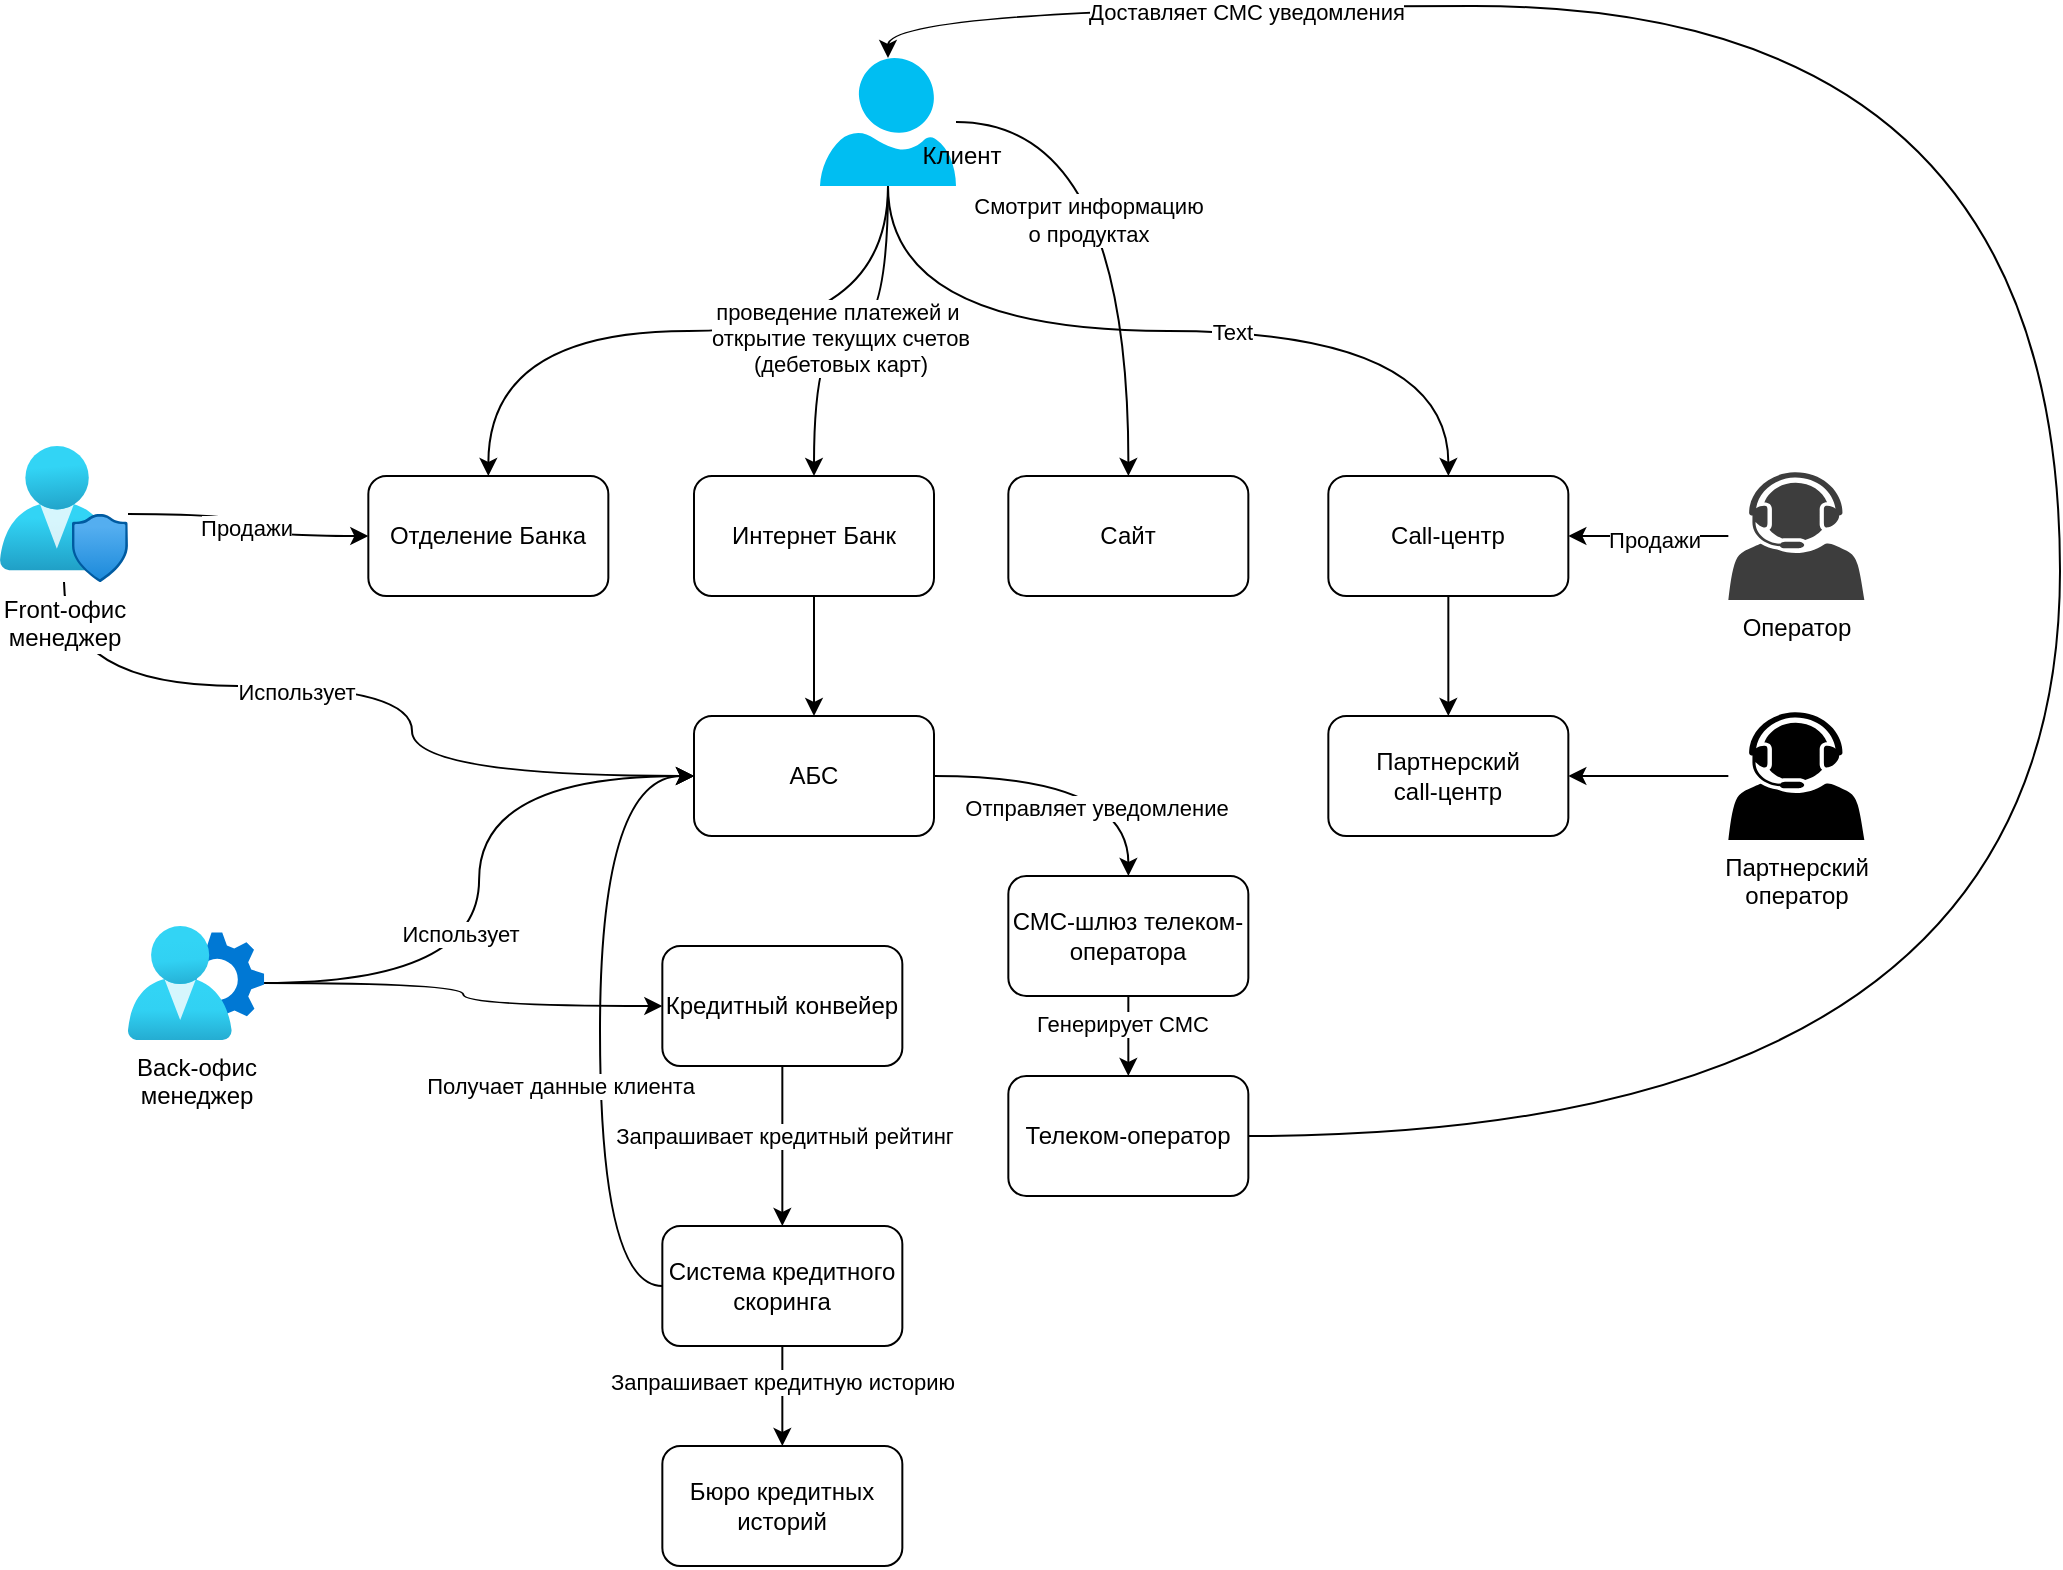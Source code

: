 <mxfile version="28.2.7">
  <diagram name="Страница — 1" id="He2bBPwvxc9e8OjCsoPq">
    <mxGraphModel dx="1640" dy="2317" grid="1" gridSize="10" guides="1" tooltips="1" connect="1" arrows="1" fold="1" page="1" pageScale="1" pageWidth="827" pageHeight="1169" math="0" shadow="0">
      <root>
        <mxCell id="0" />
        <mxCell id="1" parent="0" />
        <mxCell id="VGWo0hKG60Rn5SVnvmqa-2" value="Отделение Банка" style="rounded=1;whiteSpace=wrap;html=1;" vertex="1" parent="1">
          <mxGeometry x="264.17" y="215" width="120" height="60" as="geometry" />
        </mxCell>
        <mxCell id="VGWo0hKG60Rn5SVnvmqa-3" style="edgeStyle=orthogonalEdgeStyle;rounded=0;orthogonalLoop=1;jettySize=auto;html=1;" edge="1" parent="1" source="VGWo0hKG60Rn5SVnvmqa-4" target="VGWo0hKG60Rn5SVnvmqa-10">
          <mxGeometry relative="1" as="geometry" />
        </mxCell>
        <mxCell id="VGWo0hKG60Rn5SVnvmqa-4" value="Интернет Банк" style="rounded=1;whiteSpace=wrap;html=1;" vertex="1" parent="1">
          <mxGeometry x="427" y="215" width="120" height="60" as="geometry" />
        </mxCell>
        <mxCell id="VGWo0hKG60Rn5SVnvmqa-6" value="Сайт" style="rounded=1;whiteSpace=wrap;html=1;" vertex="1" parent="1">
          <mxGeometry x="584.17" y="215" width="120" height="60" as="geometry" />
        </mxCell>
        <mxCell id="VGWo0hKG60Rn5SVnvmqa-7" style="edgeStyle=orthogonalEdgeStyle;rounded=0;orthogonalLoop=1;jettySize=auto;html=1;entryX=0.5;entryY=0;entryDx=0;entryDy=0;" edge="1" parent="1" source="VGWo0hKG60Rn5SVnvmqa-8" target="VGWo0hKG60Rn5SVnvmqa-11">
          <mxGeometry relative="1" as="geometry" />
        </mxCell>
        <mxCell id="VGWo0hKG60Rn5SVnvmqa-8" value="Call-центр" style="rounded=1;whiteSpace=wrap;html=1;" vertex="1" parent="1">
          <mxGeometry x="744.17" y="215" width="120" height="60" as="geometry" />
        </mxCell>
        <mxCell id="VGWo0hKG60Rn5SVnvmqa-9" style="edgeStyle=orthogonalEdgeStyle;rounded=0;orthogonalLoop=1;jettySize=auto;html=1;curved=1;" edge="1" parent="1" source="VGWo0hKG60Rn5SVnvmqa-10" target="VGWo0hKG60Rn5SVnvmqa-13">
          <mxGeometry relative="1" as="geometry" />
        </mxCell>
        <mxCell id="VGWo0hKG60Rn5SVnvmqa-43" value="Отправляет уведомление" style="edgeLabel;html=1;align=center;verticalAlign=middle;resizable=0;points=[];" vertex="1" connectable="0" parent="VGWo0hKG60Rn5SVnvmqa-9">
          <mxGeometry x="0.101" y="-16" relative="1" as="geometry">
            <mxPoint as="offset" />
          </mxGeometry>
        </mxCell>
        <mxCell id="VGWo0hKG60Rn5SVnvmqa-10" value="АБС" style="rounded=1;whiteSpace=wrap;html=1;" vertex="1" parent="1">
          <mxGeometry x="427" y="335" width="120" height="60" as="geometry" />
        </mxCell>
        <mxCell id="VGWo0hKG60Rn5SVnvmqa-11" value="Партнерский&lt;div&gt;call-центр&lt;/div&gt;" style="rounded=1;whiteSpace=wrap;html=1;" vertex="1" parent="1">
          <mxGeometry x="744.17" y="335" width="120" height="60" as="geometry" />
        </mxCell>
        <mxCell id="VGWo0hKG60Rn5SVnvmqa-12" style="edgeStyle=orthogonalEdgeStyle;rounded=0;orthogonalLoop=1;jettySize=auto;html=1;entryX=0.5;entryY=0;entryDx=0;entryDy=0;" edge="1" parent="1" source="VGWo0hKG60Rn5SVnvmqa-13" target="VGWo0hKG60Rn5SVnvmqa-14">
          <mxGeometry relative="1" as="geometry" />
        </mxCell>
        <mxCell id="VGWo0hKG60Rn5SVnvmqa-44" value="Генерирует СМС" style="edgeLabel;html=1;align=center;verticalAlign=middle;resizable=0;points=[];" vertex="1" connectable="0" parent="VGWo0hKG60Rn5SVnvmqa-12">
          <mxGeometry x="-0.31" y="-3" relative="1" as="geometry">
            <mxPoint as="offset" />
          </mxGeometry>
        </mxCell>
        <mxCell id="VGWo0hKG60Rn5SVnvmqa-13" value="СМС-шлюз телеком-оператора" style="rounded=1;whiteSpace=wrap;html=1;" vertex="1" parent="1">
          <mxGeometry x="584.17" y="415" width="120" height="60" as="geometry" />
        </mxCell>
        <mxCell id="VGWo0hKG60Rn5SVnvmqa-14" value="Телеком-оператор" style="rounded=1;whiteSpace=wrap;html=1;" vertex="1" parent="1">
          <mxGeometry x="584.17" y="515" width="120" height="60" as="geometry" />
        </mxCell>
        <mxCell id="VGWo0hKG60Rn5SVnvmqa-15" style="edgeStyle=orthogonalEdgeStyle;rounded=0;orthogonalLoop=1;jettySize=auto;html=1;entryX=0.5;entryY=0;entryDx=0;entryDy=0;exitX=0.5;exitY=1;exitDx=0;exitDy=0;exitPerimeter=0;curved=1;" edge="1" parent="1" source="VGWo0hKG60Rn5SVnvmqa-19" target="VGWo0hKG60Rn5SVnvmqa-2">
          <mxGeometry relative="1" as="geometry" />
        </mxCell>
        <mxCell id="VGWo0hKG60Rn5SVnvmqa-16" style="edgeStyle=orthogonalEdgeStyle;rounded=0;orthogonalLoop=1;jettySize=auto;html=1;entryX=0.5;entryY=0;entryDx=0;entryDy=0;curved=1;" edge="1" parent="1" source="VGWo0hKG60Rn5SVnvmqa-19" target="VGWo0hKG60Rn5SVnvmqa-4">
          <mxGeometry relative="1" as="geometry" />
        </mxCell>
        <mxCell id="VGWo0hKG60Rn5SVnvmqa-49" value="&lt;div&gt;проведение платежей и&amp;nbsp;&lt;/div&gt;&lt;div&gt;открытие текущих счетов&lt;/div&gt;&lt;div&gt;(дебетовых карт)&lt;/div&gt;" style="edgeLabel;html=1;align=center;verticalAlign=middle;resizable=0;points=[];" vertex="1" connectable="0" parent="VGWo0hKG60Rn5SVnvmqa-16">
          <mxGeometry x="0.068" y="3" relative="1" as="geometry">
            <mxPoint as="offset" />
          </mxGeometry>
        </mxCell>
        <mxCell id="VGWo0hKG60Rn5SVnvmqa-17" style="edgeStyle=orthogonalEdgeStyle;rounded=0;orthogonalLoop=1;jettySize=auto;html=1;curved=1;" edge="1" parent="1" source="VGWo0hKG60Rn5SVnvmqa-19" target="VGWo0hKG60Rn5SVnvmqa-6">
          <mxGeometry relative="1" as="geometry" />
        </mxCell>
        <mxCell id="VGWo0hKG60Rn5SVnvmqa-50" value="Смотрит информацию&lt;div&gt;о продуктах&lt;/div&gt;" style="edgeLabel;html=1;align=center;verticalAlign=middle;resizable=0;points=[];" vertex="1" connectable="0" parent="VGWo0hKG60Rn5SVnvmqa-17">
          <mxGeometry x="0.024" y="-20" relative="1" as="geometry">
            <mxPoint as="offset" />
          </mxGeometry>
        </mxCell>
        <mxCell id="VGWo0hKG60Rn5SVnvmqa-18" style="edgeStyle=orthogonalEdgeStyle;rounded=0;orthogonalLoop=1;jettySize=auto;html=1;curved=1;exitX=0.5;exitY=1;exitDx=0;exitDy=0;exitPerimeter=0;" edge="1" parent="1" source="VGWo0hKG60Rn5SVnvmqa-19" target="VGWo0hKG60Rn5SVnvmqa-8">
          <mxGeometry relative="1" as="geometry">
            <mxPoint x="558.17" y="135" as="sourcePoint" />
          </mxGeometry>
        </mxCell>
        <mxCell id="VGWo0hKG60Rn5SVnvmqa-51" value="Text" style="edgeLabel;html=1;align=center;verticalAlign=middle;resizable=0;points=[];" vertex="1" connectable="0" parent="VGWo0hKG60Rn5SVnvmqa-18">
          <mxGeometry x="0.145" relative="1" as="geometry">
            <mxPoint x="1" as="offset" />
          </mxGeometry>
        </mxCell>
        <mxCell id="VGWo0hKG60Rn5SVnvmqa-19" value="" style="verticalLabelPosition=bottom;html=1;verticalAlign=top;align=center;strokeColor=none;fillColor=#00BEF2;shape=mxgraph.azure.user;" vertex="1" parent="1">
          <mxGeometry x="490.0" y="6" width="68" height="64" as="geometry" />
        </mxCell>
        <mxCell id="VGWo0hKG60Rn5SVnvmqa-20" style="edgeStyle=orthogonalEdgeStyle;rounded=0;orthogonalLoop=1;jettySize=auto;html=1;entryX=0;entryY=0.5;entryDx=0;entryDy=0;curved=1;" edge="1" parent="1" source="VGWo0hKG60Rn5SVnvmqa-21" target="VGWo0hKG60Rn5SVnvmqa-10">
          <mxGeometry relative="1" as="geometry" />
        </mxCell>
        <mxCell id="VGWo0hKG60Rn5SVnvmqa-33" value="Использует" style="edgeLabel;html=1;align=center;verticalAlign=middle;resizable=0;points=[];" vertex="1" connectable="0" parent="VGWo0hKG60Rn5SVnvmqa-20">
          <mxGeometry x="-0.17" y="10" relative="1" as="geometry">
            <mxPoint as="offset" />
          </mxGeometry>
        </mxCell>
        <mxCell id="VGWo0hKG60Rn5SVnvmqa-37" style="edgeStyle=orthogonalEdgeStyle;rounded=0;orthogonalLoop=1;jettySize=auto;html=1;entryX=0;entryY=0.5;entryDx=0;entryDy=0;curved=1;" edge="1" parent="1" source="VGWo0hKG60Rn5SVnvmqa-21" target="VGWo0hKG60Rn5SVnvmqa-34">
          <mxGeometry relative="1" as="geometry" />
        </mxCell>
        <mxCell id="VGWo0hKG60Rn5SVnvmqa-21" value="Back-офис&lt;div&gt;менеджер&lt;/div&gt;" style="image;aspect=fixed;html=1;points=[];align=center;fontSize=12;image=img/lib/azure2/identity/User_Settings.svg;" vertex="1" parent="1">
          <mxGeometry x="144" y="440.0" width="68.1" height="57" as="geometry" />
        </mxCell>
        <mxCell id="VGWo0hKG60Rn5SVnvmqa-22" style="edgeStyle=orthogonalEdgeStyle;rounded=0;orthogonalLoop=1;jettySize=auto;html=1;entryX=0;entryY=0.5;entryDx=0;entryDy=0;curved=1;" edge="1" parent="1" source="VGWo0hKG60Rn5SVnvmqa-23" target="VGWo0hKG60Rn5SVnvmqa-2">
          <mxGeometry relative="1" as="geometry" />
        </mxCell>
        <mxCell id="VGWo0hKG60Rn5SVnvmqa-46" value="Продажи" style="edgeLabel;html=1;align=center;verticalAlign=middle;resizable=0;points=[];" vertex="1" connectable="0" parent="VGWo0hKG60Rn5SVnvmqa-22">
          <mxGeometry x="0.02" y="-1" relative="1" as="geometry">
            <mxPoint as="offset" />
          </mxGeometry>
        </mxCell>
        <mxCell id="VGWo0hKG60Rn5SVnvmqa-31" style="edgeStyle=orthogonalEdgeStyle;rounded=0;orthogonalLoop=1;jettySize=auto;html=1;entryX=0;entryY=0.5;entryDx=0;entryDy=0;curved=1;" edge="1" parent="1" source="VGWo0hKG60Rn5SVnvmqa-23" target="VGWo0hKG60Rn5SVnvmqa-10">
          <mxGeometry relative="1" as="geometry">
            <Array as="points">
              <mxPoint x="112" y="320" />
              <mxPoint x="286" y="320" />
              <mxPoint x="286" y="365" />
            </Array>
          </mxGeometry>
        </mxCell>
        <mxCell id="VGWo0hKG60Rn5SVnvmqa-32" value="Использует" style="edgeLabel;html=1;align=center;verticalAlign=middle;resizable=0;points=[];" vertex="1" connectable="0" parent="VGWo0hKG60Rn5SVnvmqa-31">
          <mxGeometry x="-0.187" y="-3" relative="1" as="geometry">
            <mxPoint as="offset" />
          </mxGeometry>
        </mxCell>
        <mxCell id="VGWo0hKG60Rn5SVnvmqa-23" value="Front-офис&lt;div&gt;менеджер&lt;/div&gt;" style="image;aspect=fixed;html=1;points=[];align=center;fontSize=12;image=img/lib/azure2/management_governance/User_Privacy.svg;" vertex="1" parent="1">
          <mxGeometry x="80" y="200" width="64" height="68" as="geometry" />
        </mxCell>
        <mxCell id="VGWo0hKG60Rn5SVnvmqa-24" value="Клиент" style="text;html=1;align=center;verticalAlign=middle;whiteSpace=wrap;rounded=0;" vertex="1" parent="1">
          <mxGeometry x="531.17" y="40" width="60" height="30" as="geometry" />
        </mxCell>
        <mxCell id="VGWo0hKG60Rn5SVnvmqa-25" style="edgeStyle=orthogonalEdgeStyle;rounded=0;orthogonalLoop=1;jettySize=auto;html=1;entryX=1;entryY=0.5;entryDx=0;entryDy=0;" edge="1" parent="1" source="VGWo0hKG60Rn5SVnvmqa-26" target="VGWo0hKG60Rn5SVnvmqa-8">
          <mxGeometry relative="1" as="geometry" />
        </mxCell>
        <mxCell id="VGWo0hKG60Rn5SVnvmqa-45" value="Продажи" style="edgeLabel;html=1;align=center;verticalAlign=middle;resizable=0;points=[];" vertex="1" connectable="0" parent="VGWo0hKG60Rn5SVnvmqa-25">
          <mxGeometry x="-0.071" y="2" relative="1" as="geometry">
            <mxPoint as="offset" />
          </mxGeometry>
        </mxCell>
        <mxCell id="VGWo0hKG60Rn5SVnvmqa-26" value="Оператор" style="sketch=0;pointerEvents=1;shadow=0;dashed=0;html=1;strokeColor=none;fillColor=#3D3D3D;labelPosition=center;verticalLabelPosition=bottom;verticalAlign=top;outlineConnect=0;align=center;shape=mxgraph.office.users.call_center_agent;" vertex="1" parent="1">
          <mxGeometry x="944.17" y="213" width="68" height="64" as="geometry" />
        </mxCell>
        <mxCell id="VGWo0hKG60Rn5SVnvmqa-27" style="edgeStyle=orthogonalEdgeStyle;rounded=0;orthogonalLoop=1;jettySize=auto;html=1;entryX=1;entryY=0.5;entryDx=0;entryDy=0;" edge="1" parent="1" source="VGWo0hKG60Rn5SVnvmqa-28" target="VGWo0hKG60Rn5SVnvmqa-11">
          <mxGeometry relative="1" as="geometry" />
        </mxCell>
        <mxCell id="VGWo0hKG60Rn5SVnvmqa-28" value="Партнерский&lt;div&gt;оператор&lt;/div&gt;" style="sketch=0;pointerEvents=1;shadow=0;dashed=0;html=1;strokeColor=none;fillColor=light-dark(#000000,#A8A8A8);labelPosition=center;verticalLabelPosition=bottom;verticalAlign=top;outlineConnect=0;align=center;shape=mxgraph.office.users.call_center_agent;" vertex="1" parent="1">
          <mxGeometry x="944.17" y="333" width="68" height="64" as="geometry" />
        </mxCell>
        <mxCell id="VGWo0hKG60Rn5SVnvmqa-29" style="edgeStyle=orthogonalEdgeStyle;rounded=0;orthogonalLoop=1;jettySize=auto;html=1;curved=1;entryX=0.5;entryY=0;entryDx=0;entryDy=0;entryPerimeter=0;" edge="1" parent="1" source="VGWo0hKG60Rn5SVnvmqa-14" target="VGWo0hKG60Rn5SVnvmqa-19">
          <mxGeometry relative="1" as="geometry">
            <mxPoint x="630" y="10" as="targetPoint" />
            <Array as="points">
              <mxPoint x="1110" y="545" />
              <mxPoint x="1110" y="-20" />
              <mxPoint x="524" y="-20" />
            </Array>
          </mxGeometry>
        </mxCell>
        <mxCell id="VGWo0hKG60Rn5SVnvmqa-30" value="Доставляет СМС уведомления" style="edgeLabel;html=1;align=center;verticalAlign=middle;resizable=0;points=[];" vertex="1" connectable="0" parent="VGWo0hKG60Rn5SVnvmqa-29">
          <mxGeometry x="0.742" y="3" relative="1" as="geometry">
            <mxPoint as="offset" />
          </mxGeometry>
        </mxCell>
        <mxCell id="VGWo0hKG60Rn5SVnvmqa-38" style="edgeStyle=orthogonalEdgeStyle;rounded=0;orthogonalLoop=1;jettySize=auto;html=1;curved=1;" edge="1" parent="1" source="VGWo0hKG60Rn5SVnvmqa-34" target="VGWo0hKG60Rn5SVnvmqa-35">
          <mxGeometry relative="1" as="geometry" />
        </mxCell>
        <mxCell id="VGWo0hKG60Rn5SVnvmqa-41" value="Запрашивает кредитный рейтинг" style="edgeLabel;html=1;align=center;verticalAlign=middle;resizable=0;points=[];" vertex="1" connectable="0" parent="VGWo0hKG60Rn5SVnvmqa-38">
          <mxGeometry x="-0.13" y="1" relative="1" as="geometry">
            <mxPoint as="offset" />
          </mxGeometry>
        </mxCell>
        <mxCell id="VGWo0hKG60Rn5SVnvmqa-34" value="Кредитный конвейер" style="rounded=1;whiteSpace=wrap;html=1;" vertex="1" parent="1">
          <mxGeometry x="411.17" y="450" width="120" height="60" as="geometry" />
        </mxCell>
        <mxCell id="VGWo0hKG60Rn5SVnvmqa-39" style="edgeStyle=orthogonalEdgeStyle;rounded=0;orthogonalLoop=1;jettySize=auto;html=1;curved=1;" edge="1" parent="1" source="VGWo0hKG60Rn5SVnvmqa-35" target="VGWo0hKG60Rn5SVnvmqa-36">
          <mxGeometry relative="1" as="geometry" />
        </mxCell>
        <mxCell id="VGWo0hKG60Rn5SVnvmqa-42" value="Запрашивает кредитную историю" style="edgeLabel;html=1;align=center;verticalAlign=middle;resizable=0;points=[];" vertex="1" connectable="0" parent="VGWo0hKG60Rn5SVnvmqa-39">
          <mxGeometry x="-0.288" relative="1" as="geometry">
            <mxPoint as="offset" />
          </mxGeometry>
        </mxCell>
        <mxCell id="VGWo0hKG60Rn5SVnvmqa-47" style="edgeStyle=orthogonalEdgeStyle;rounded=0;orthogonalLoop=1;jettySize=auto;html=1;entryX=0;entryY=0.5;entryDx=0;entryDy=0;curved=1;" edge="1" parent="1" source="VGWo0hKG60Rn5SVnvmqa-35" target="VGWo0hKG60Rn5SVnvmqa-10">
          <mxGeometry relative="1" as="geometry">
            <Array as="points">
              <mxPoint x="380" y="620" />
              <mxPoint x="380" y="365" />
            </Array>
          </mxGeometry>
        </mxCell>
        <mxCell id="VGWo0hKG60Rn5SVnvmqa-48" value="Получает данные клиента" style="edgeLabel;html=1;align=center;verticalAlign=middle;resizable=0;points=[];" vertex="1" connectable="0" parent="VGWo0hKG60Rn5SVnvmqa-47">
          <mxGeometry x="-0.175" y="2" relative="1" as="geometry">
            <mxPoint x="-18" y="6" as="offset" />
          </mxGeometry>
        </mxCell>
        <mxCell id="VGWo0hKG60Rn5SVnvmqa-35" value="Система кредитного скоринга" style="rounded=1;whiteSpace=wrap;html=1;" vertex="1" parent="1">
          <mxGeometry x="411.17" y="590" width="120" height="60" as="geometry" />
        </mxCell>
        <mxCell id="VGWo0hKG60Rn5SVnvmqa-36" value="Бюро кредитных историй" style="rounded=1;whiteSpace=wrap;html=1;" vertex="1" parent="1">
          <mxGeometry x="411.17" y="700" width="120" height="60" as="geometry" />
        </mxCell>
      </root>
    </mxGraphModel>
  </diagram>
</mxfile>
